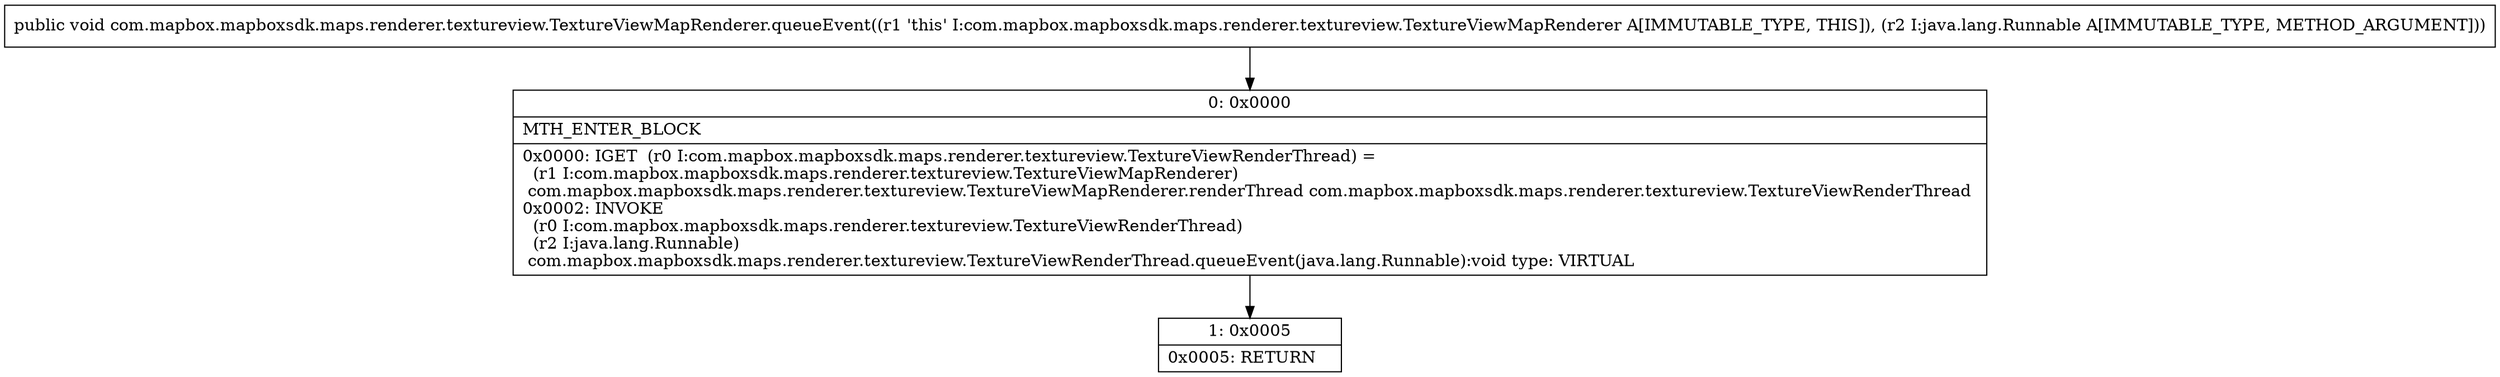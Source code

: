 digraph "CFG forcom.mapbox.mapboxsdk.maps.renderer.textureview.TextureViewMapRenderer.queueEvent(Ljava\/lang\/Runnable;)V" {
Node_0 [shape=record,label="{0\:\ 0x0000|MTH_ENTER_BLOCK\l|0x0000: IGET  (r0 I:com.mapbox.mapboxsdk.maps.renderer.textureview.TextureViewRenderThread) = \l  (r1 I:com.mapbox.mapboxsdk.maps.renderer.textureview.TextureViewMapRenderer)\l com.mapbox.mapboxsdk.maps.renderer.textureview.TextureViewMapRenderer.renderThread com.mapbox.mapboxsdk.maps.renderer.textureview.TextureViewRenderThread \l0x0002: INVOKE  \l  (r0 I:com.mapbox.mapboxsdk.maps.renderer.textureview.TextureViewRenderThread)\l  (r2 I:java.lang.Runnable)\l com.mapbox.mapboxsdk.maps.renderer.textureview.TextureViewRenderThread.queueEvent(java.lang.Runnable):void type: VIRTUAL \l}"];
Node_1 [shape=record,label="{1\:\ 0x0005|0x0005: RETURN   \l}"];
MethodNode[shape=record,label="{public void com.mapbox.mapboxsdk.maps.renderer.textureview.TextureViewMapRenderer.queueEvent((r1 'this' I:com.mapbox.mapboxsdk.maps.renderer.textureview.TextureViewMapRenderer A[IMMUTABLE_TYPE, THIS]), (r2 I:java.lang.Runnable A[IMMUTABLE_TYPE, METHOD_ARGUMENT])) }"];
MethodNode -> Node_0;
Node_0 -> Node_1;
}

